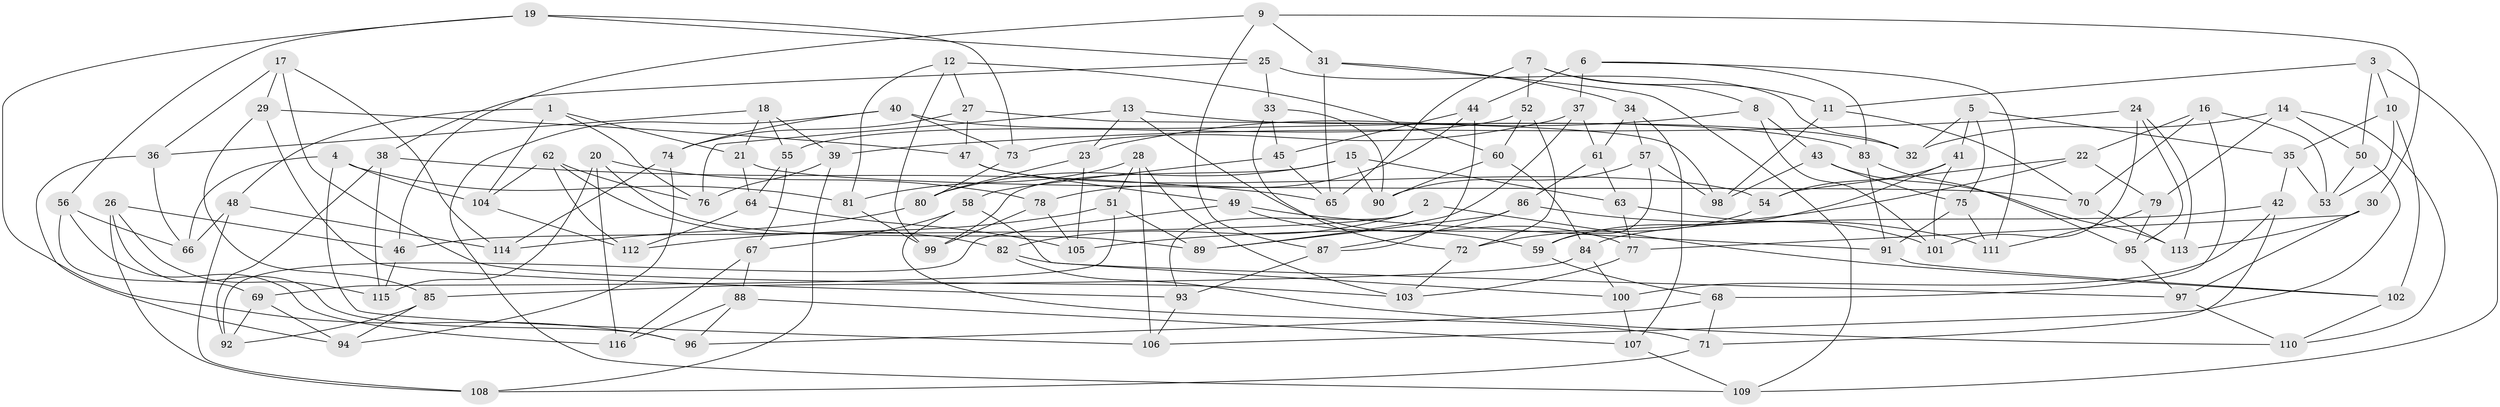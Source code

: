 // coarse degree distribution, {4: 0.7037037037037037, 8: 0.012345679012345678, 6: 0.04938271604938271, 3: 0.06172839506172839, 7: 0.06172839506172839, 2: 0.024691358024691357, 5: 0.07407407407407407, 10: 0.012345679012345678}
// Generated by graph-tools (version 1.1) at 2025/01/03/04/25 22:01:49]
// undirected, 116 vertices, 232 edges
graph export_dot {
graph [start="1"]
  node [color=gray90,style=filled];
  1;
  2;
  3;
  4;
  5;
  6;
  7;
  8;
  9;
  10;
  11;
  12;
  13;
  14;
  15;
  16;
  17;
  18;
  19;
  20;
  21;
  22;
  23;
  24;
  25;
  26;
  27;
  28;
  29;
  30;
  31;
  32;
  33;
  34;
  35;
  36;
  37;
  38;
  39;
  40;
  41;
  42;
  43;
  44;
  45;
  46;
  47;
  48;
  49;
  50;
  51;
  52;
  53;
  54;
  55;
  56;
  57;
  58;
  59;
  60;
  61;
  62;
  63;
  64;
  65;
  66;
  67;
  68;
  69;
  70;
  71;
  72;
  73;
  74;
  75;
  76;
  77;
  78;
  79;
  80;
  81;
  82;
  83;
  84;
  85;
  86;
  87;
  88;
  89;
  90;
  91;
  92;
  93;
  94;
  95;
  96;
  97;
  98;
  99;
  100;
  101;
  102;
  103;
  104;
  105;
  106;
  107;
  108;
  109;
  110;
  111;
  112;
  113;
  114;
  115;
  116;
  1 -- 104;
  1 -- 21;
  1 -- 76;
  1 -- 48;
  2 -- 82;
  2 -- 46;
  2 -- 102;
  2 -- 93;
  3 -- 50;
  3 -- 10;
  3 -- 11;
  3 -- 109;
  4 -- 104;
  4 -- 106;
  4 -- 81;
  4 -- 66;
  5 -- 32;
  5 -- 35;
  5 -- 75;
  5 -- 41;
  6 -- 83;
  6 -- 37;
  6 -- 44;
  6 -- 111;
  7 -- 8;
  7 -- 11;
  7 -- 65;
  7 -- 52;
  8 -- 43;
  8 -- 23;
  8 -- 101;
  9 -- 87;
  9 -- 46;
  9 -- 31;
  9 -- 30;
  10 -- 53;
  10 -- 102;
  10 -- 35;
  11 -- 70;
  11 -- 98;
  12 -- 99;
  12 -- 81;
  12 -- 60;
  12 -- 27;
  13 -- 23;
  13 -- 32;
  13 -- 77;
  13 -- 76;
  14 -- 32;
  14 -- 50;
  14 -- 110;
  14 -- 79;
  15 -- 90;
  15 -- 99;
  15 -- 63;
  15 -- 80;
  16 -- 70;
  16 -- 53;
  16 -- 68;
  16 -- 22;
  17 -- 103;
  17 -- 114;
  17 -- 29;
  17 -- 36;
  18 -- 39;
  18 -- 55;
  18 -- 21;
  18 -- 36;
  19 -- 56;
  19 -- 96;
  19 -- 25;
  19 -- 73;
  20 -- 115;
  20 -- 116;
  20 -- 78;
  20 -- 89;
  21 -- 64;
  21 -- 70;
  22 -- 54;
  22 -- 105;
  22 -- 79;
  23 -- 80;
  23 -- 105;
  24 -- 39;
  24 -- 95;
  24 -- 113;
  24 -- 101;
  25 -- 32;
  25 -- 38;
  25 -- 33;
  26 -- 115;
  26 -- 96;
  26 -- 108;
  26 -- 46;
  27 -- 47;
  27 -- 98;
  27 -- 74;
  28 -- 51;
  28 -- 103;
  28 -- 106;
  28 -- 81;
  29 -- 47;
  29 -- 93;
  29 -- 85;
  30 -- 113;
  30 -- 77;
  30 -- 97;
  31 -- 109;
  31 -- 34;
  31 -- 65;
  33 -- 72;
  33 -- 45;
  33 -- 90;
  34 -- 107;
  34 -- 57;
  34 -- 61;
  35 -- 42;
  35 -- 53;
  36 -- 66;
  36 -- 94;
  37 -- 89;
  37 -- 73;
  37 -- 61;
  38 -- 92;
  38 -- 115;
  38 -- 65;
  39 -- 108;
  39 -- 76;
  40 -- 109;
  40 -- 83;
  40 -- 74;
  40 -- 73;
  41 -- 54;
  41 -- 59;
  41 -- 101;
  42 -- 71;
  42 -- 84;
  42 -- 100;
  43 -- 113;
  43 -- 98;
  43 -- 75;
  44 -- 87;
  44 -- 78;
  44 -- 45;
  45 -- 58;
  45 -- 65;
  46 -- 115;
  47 -- 54;
  47 -- 49;
  48 -- 66;
  48 -- 114;
  48 -- 108;
  49 -- 91;
  49 -- 59;
  49 -- 92;
  50 -- 53;
  50 -- 106;
  51 -- 69;
  51 -- 112;
  51 -- 89;
  52 -- 55;
  52 -- 60;
  52 -- 72;
  54 -- 72;
  55 -- 64;
  55 -- 67;
  56 -- 66;
  56 -- 69;
  56 -- 116;
  57 -- 59;
  57 -- 90;
  57 -- 98;
  58 -- 100;
  58 -- 67;
  58 -- 71;
  59 -- 68;
  60 -- 84;
  60 -- 90;
  61 -- 63;
  61 -- 86;
  62 -- 112;
  62 -- 104;
  62 -- 82;
  62 -- 76;
  63 -- 77;
  63 -- 101;
  64 -- 112;
  64 -- 105;
  67 -- 88;
  67 -- 116;
  68 -- 96;
  68 -- 71;
  69 -- 92;
  69 -- 94;
  70 -- 113;
  71 -- 108;
  72 -- 103;
  73 -- 80;
  74 -- 94;
  74 -- 114;
  75 -- 91;
  75 -- 111;
  77 -- 103;
  78 -- 99;
  78 -- 105;
  79 -- 111;
  79 -- 95;
  80 -- 114;
  81 -- 99;
  82 -- 97;
  82 -- 110;
  83 -- 95;
  83 -- 91;
  84 -- 100;
  84 -- 85;
  85 -- 94;
  85 -- 92;
  86 -- 89;
  86 -- 87;
  86 -- 111;
  87 -- 93;
  88 -- 116;
  88 -- 107;
  88 -- 96;
  91 -- 102;
  93 -- 106;
  95 -- 97;
  97 -- 110;
  100 -- 107;
  102 -- 110;
  104 -- 112;
  107 -- 109;
}
